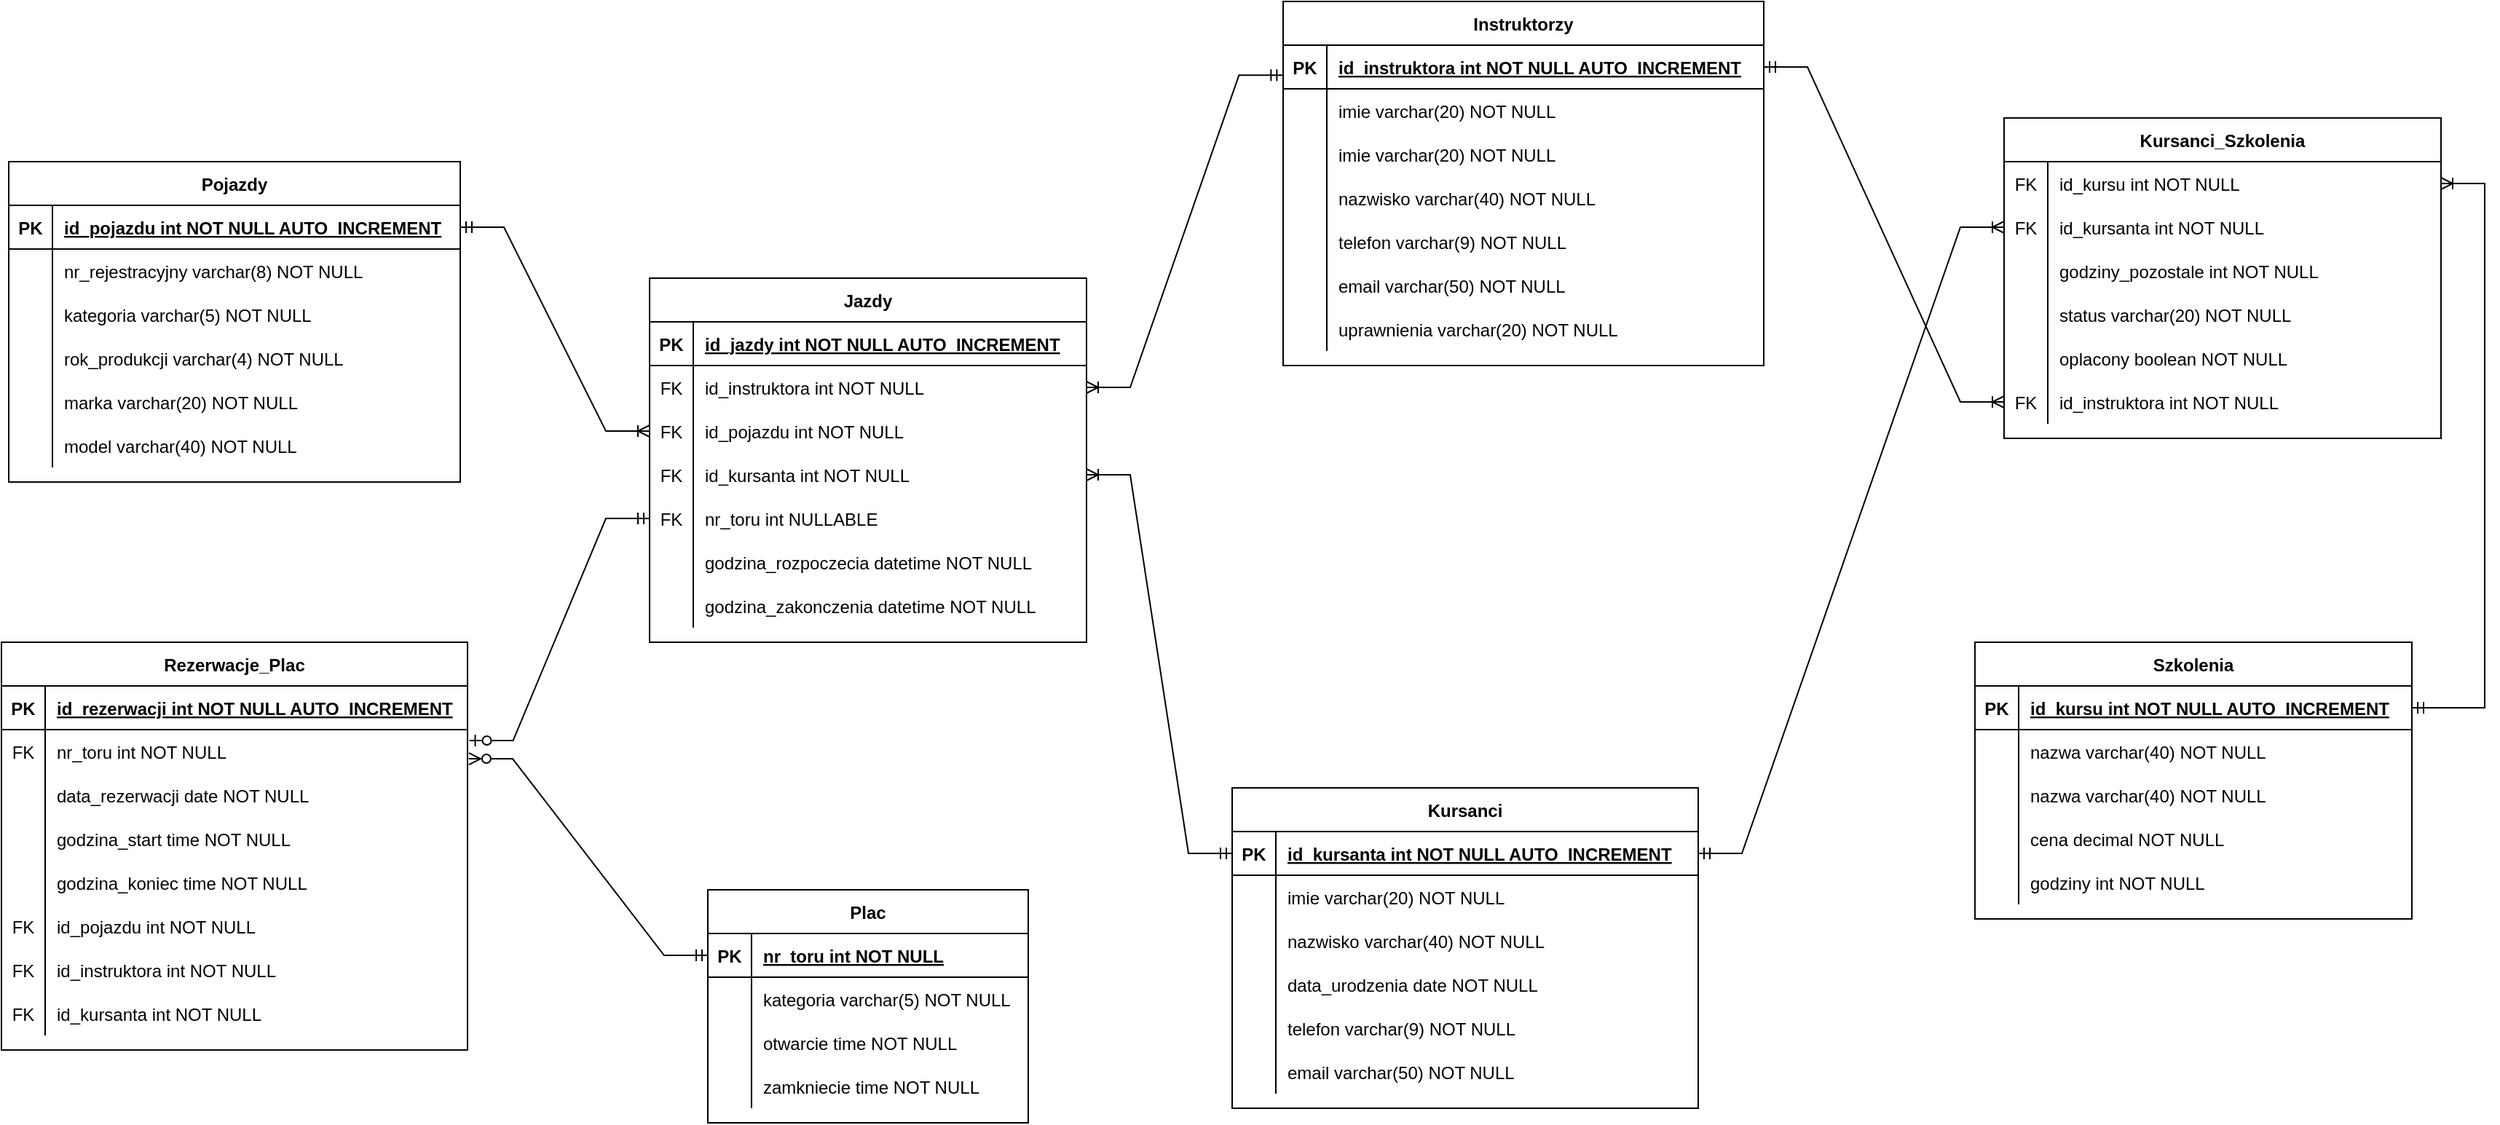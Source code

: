 <mxfile version="24.8.3">
  <diagram id="R2lEEEUBdFMjLlhIrx00" name="Page-1">
    <mxGraphModel dx="2600" dy="930" grid="1" gridSize="10" guides="1" tooltips="1" connect="1" arrows="1" fold="1" page="1" pageScale="1" pageWidth="850" pageHeight="1100" math="0" shadow="0" extFonts="Permanent Marker^https://fonts.googleapis.com/css?family=Permanent+Marker">
      <root>
        <mxCell id="0" />
        <mxCell id="1" parent="0" />
        <mxCell id="C-vyLk0tnHw3VtMMgP7b-23" value="Instruktorzy" style="shape=table;startSize=30;container=1;collapsible=1;childLayout=tableLayout;fixedRows=1;rowLines=0;fontStyle=1;align=center;resizeLast=1;" parent="1" vertex="1">
          <mxGeometry x="235" y="60" width="330" height="250" as="geometry" />
        </mxCell>
        <mxCell id="C-vyLk0tnHw3VtMMgP7b-24" value="" style="shape=partialRectangle;collapsible=0;dropTarget=0;pointerEvents=0;fillColor=none;points=[[0,0.5],[1,0.5]];portConstraint=eastwest;top=0;left=0;right=0;bottom=1;" parent="C-vyLk0tnHw3VtMMgP7b-23" vertex="1">
          <mxGeometry y="30" width="330" height="30" as="geometry" />
        </mxCell>
        <mxCell id="C-vyLk0tnHw3VtMMgP7b-25" value="PK" style="shape=partialRectangle;overflow=hidden;connectable=0;fillColor=none;top=0;left=0;bottom=0;right=0;fontStyle=1;" parent="C-vyLk0tnHw3VtMMgP7b-24" vertex="1">
          <mxGeometry width="30" height="30" as="geometry">
            <mxRectangle width="30" height="30" as="alternateBounds" />
          </mxGeometry>
        </mxCell>
        <mxCell id="C-vyLk0tnHw3VtMMgP7b-26" value="id_instruktora int NOT NULL AUTO_INCREMENT " style="shape=partialRectangle;overflow=hidden;connectable=0;fillColor=none;top=0;left=0;bottom=0;right=0;align=left;spacingLeft=6;fontStyle=5;" parent="C-vyLk0tnHw3VtMMgP7b-24" vertex="1">
          <mxGeometry x="30" width="300" height="30" as="geometry">
            <mxRectangle width="300" height="30" as="alternateBounds" />
          </mxGeometry>
        </mxCell>
        <mxCell id="VXs7Pk9CxohiowLtI-xH-238" value="" style="shape=partialRectangle;collapsible=0;dropTarget=0;pointerEvents=0;fillColor=none;points=[[0,0.5],[1,0.5]];portConstraint=eastwest;top=0;left=0;right=0;bottom=0;" parent="C-vyLk0tnHw3VtMMgP7b-23" vertex="1">
          <mxGeometry y="60" width="330" height="30" as="geometry" />
        </mxCell>
        <mxCell id="VXs7Pk9CxohiowLtI-xH-239" value="" style="shape=partialRectangle;overflow=hidden;connectable=0;fillColor=none;top=0;left=0;bottom=0;right=0;" parent="VXs7Pk9CxohiowLtI-xH-238" vertex="1">
          <mxGeometry width="30" height="30" as="geometry">
            <mxRectangle width="30" height="30" as="alternateBounds" />
          </mxGeometry>
        </mxCell>
        <mxCell id="VXs7Pk9CxohiowLtI-xH-240" value="imie varchar(20) NOT NULL" style="shape=partialRectangle;overflow=hidden;connectable=0;fillColor=none;top=0;left=0;bottom=0;right=0;align=left;spacingLeft=6;" parent="VXs7Pk9CxohiowLtI-xH-238" vertex="1">
          <mxGeometry x="30" width="300" height="30" as="geometry">
            <mxRectangle width="300" height="30" as="alternateBounds" />
          </mxGeometry>
        </mxCell>
        <mxCell id="C-vyLk0tnHw3VtMMgP7b-27" value="" style="shape=partialRectangle;collapsible=0;dropTarget=0;pointerEvents=0;fillColor=none;points=[[0,0.5],[1,0.5]];portConstraint=eastwest;top=0;left=0;right=0;bottom=0;" parent="C-vyLk0tnHw3VtMMgP7b-23" vertex="1">
          <mxGeometry y="90" width="330" height="30" as="geometry" />
        </mxCell>
        <mxCell id="C-vyLk0tnHw3VtMMgP7b-28" value="" style="shape=partialRectangle;overflow=hidden;connectable=0;fillColor=none;top=0;left=0;bottom=0;right=0;" parent="C-vyLk0tnHw3VtMMgP7b-27" vertex="1">
          <mxGeometry width="30" height="30" as="geometry">
            <mxRectangle width="30" height="30" as="alternateBounds" />
          </mxGeometry>
        </mxCell>
        <mxCell id="C-vyLk0tnHw3VtMMgP7b-29" value="imie varchar(20) NOT NULL" style="shape=partialRectangle;overflow=hidden;connectable=0;fillColor=none;top=0;left=0;bottom=0;right=0;align=left;spacingLeft=6;" parent="C-vyLk0tnHw3VtMMgP7b-27" vertex="1">
          <mxGeometry x="30" width="300" height="30" as="geometry">
            <mxRectangle width="300" height="30" as="alternateBounds" />
          </mxGeometry>
        </mxCell>
        <mxCell id="VXs7Pk9CxohiowLtI-xH-1" style="shape=partialRectangle;collapsible=0;dropTarget=0;pointerEvents=0;fillColor=none;points=[[0,0.5],[1,0.5]];portConstraint=eastwest;top=0;left=0;right=0;bottom=0;" parent="C-vyLk0tnHw3VtMMgP7b-23" vertex="1">
          <mxGeometry y="120" width="330" height="30" as="geometry" />
        </mxCell>
        <mxCell id="VXs7Pk9CxohiowLtI-xH-2" style="shape=partialRectangle;overflow=hidden;connectable=0;fillColor=none;top=0;left=0;bottom=0;right=0;" parent="VXs7Pk9CxohiowLtI-xH-1" vertex="1">
          <mxGeometry width="30" height="30" as="geometry">
            <mxRectangle width="30" height="30" as="alternateBounds" />
          </mxGeometry>
        </mxCell>
        <mxCell id="VXs7Pk9CxohiowLtI-xH-3" value="nazwisko varchar(40) NOT NULL" style="shape=partialRectangle;overflow=hidden;connectable=0;fillColor=none;top=0;left=0;bottom=0;right=0;align=left;spacingLeft=6;" parent="VXs7Pk9CxohiowLtI-xH-1" vertex="1">
          <mxGeometry x="30" width="300" height="30" as="geometry">
            <mxRectangle width="300" height="30" as="alternateBounds" />
          </mxGeometry>
        </mxCell>
        <mxCell id="VXs7Pk9CxohiowLtI-xH-4" style="shape=partialRectangle;collapsible=0;dropTarget=0;pointerEvents=0;fillColor=none;points=[[0,0.5],[1,0.5]];portConstraint=eastwest;top=0;left=0;right=0;bottom=0;" parent="C-vyLk0tnHw3VtMMgP7b-23" vertex="1">
          <mxGeometry y="150" width="330" height="30" as="geometry" />
        </mxCell>
        <mxCell id="VXs7Pk9CxohiowLtI-xH-5" style="shape=partialRectangle;overflow=hidden;connectable=0;fillColor=none;top=0;left=0;bottom=0;right=0;" parent="VXs7Pk9CxohiowLtI-xH-4" vertex="1">
          <mxGeometry width="30" height="30" as="geometry">
            <mxRectangle width="30" height="30" as="alternateBounds" />
          </mxGeometry>
        </mxCell>
        <mxCell id="VXs7Pk9CxohiowLtI-xH-6" value="telefon varchar(9) NOT NULL" style="shape=partialRectangle;overflow=hidden;connectable=0;fillColor=none;top=0;left=0;bottom=0;right=0;align=left;spacingLeft=6;" parent="VXs7Pk9CxohiowLtI-xH-4" vertex="1">
          <mxGeometry x="30" width="300" height="30" as="geometry">
            <mxRectangle width="300" height="30" as="alternateBounds" />
          </mxGeometry>
        </mxCell>
        <mxCell id="VXs7Pk9CxohiowLtI-xH-7" style="shape=partialRectangle;collapsible=0;dropTarget=0;pointerEvents=0;fillColor=none;points=[[0,0.5],[1,0.5]];portConstraint=eastwest;top=0;left=0;right=0;bottom=0;" parent="C-vyLk0tnHw3VtMMgP7b-23" vertex="1">
          <mxGeometry y="180" width="330" height="30" as="geometry" />
        </mxCell>
        <mxCell id="VXs7Pk9CxohiowLtI-xH-8" style="shape=partialRectangle;overflow=hidden;connectable=0;fillColor=none;top=0;left=0;bottom=0;right=0;" parent="VXs7Pk9CxohiowLtI-xH-7" vertex="1">
          <mxGeometry width="30" height="30" as="geometry">
            <mxRectangle width="30" height="30" as="alternateBounds" />
          </mxGeometry>
        </mxCell>
        <mxCell id="VXs7Pk9CxohiowLtI-xH-9" value="email varchar(50) NOT NULL" style="shape=partialRectangle;overflow=hidden;connectable=0;fillColor=none;top=0;left=0;bottom=0;right=0;align=left;spacingLeft=6;" parent="VXs7Pk9CxohiowLtI-xH-7" vertex="1">
          <mxGeometry x="30" width="300" height="30" as="geometry">
            <mxRectangle width="300" height="30" as="alternateBounds" />
          </mxGeometry>
        </mxCell>
        <mxCell id="VXs7Pk9CxohiowLtI-xH-10" style="shape=partialRectangle;collapsible=0;dropTarget=0;pointerEvents=0;fillColor=none;points=[[0,0.5],[1,0.5]];portConstraint=eastwest;top=0;left=0;right=0;bottom=0;" parent="C-vyLk0tnHw3VtMMgP7b-23" vertex="1">
          <mxGeometry y="210" width="330" height="30" as="geometry" />
        </mxCell>
        <mxCell id="VXs7Pk9CxohiowLtI-xH-11" style="shape=partialRectangle;overflow=hidden;connectable=0;fillColor=none;top=0;left=0;bottom=0;right=0;" parent="VXs7Pk9CxohiowLtI-xH-10" vertex="1">
          <mxGeometry width="30" height="30" as="geometry">
            <mxRectangle width="30" height="30" as="alternateBounds" />
          </mxGeometry>
        </mxCell>
        <mxCell id="VXs7Pk9CxohiowLtI-xH-12" value="uprawnienia varchar(20) NOT NULL" style="shape=partialRectangle;overflow=hidden;connectable=0;fillColor=none;top=0;left=0;bottom=0;right=0;align=left;spacingLeft=6;" parent="VXs7Pk9CxohiowLtI-xH-10" vertex="1">
          <mxGeometry x="30" width="300" height="30" as="geometry">
            <mxRectangle width="300" height="30" as="alternateBounds" />
          </mxGeometry>
        </mxCell>
        <mxCell id="VXs7Pk9CxohiowLtI-xH-16" value="Kursanci" style="shape=table;startSize=30;container=1;collapsible=1;childLayout=tableLayout;fixedRows=1;rowLines=0;fontStyle=1;align=center;resizeLast=1;" parent="1" vertex="1">
          <mxGeometry x="200" y="600" width="320" height="220" as="geometry" />
        </mxCell>
        <mxCell id="VXs7Pk9CxohiowLtI-xH-17" value="" style="shape=partialRectangle;collapsible=0;dropTarget=0;pointerEvents=0;fillColor=none;points=[[0,0.5],[1,0.5]];portConstraint=eastwest;top=0;left=0;right=0;bottom=1;" parent="VXs7Pk9CxohiowLtI-xH-16" vertex="1">
          <mxGeometry y="30" width="320" height="30" as="geometry" />
        </mxCell>
        <mxCell id="VXs7Pk9CxohiowLtI-xH-18" value="PK" style="shape=partialRectangle;overflow=hidden;connectable=0;fillColor=none;top=0;left=0;bottom=0;right=0;fontStyle=1;" parent="VXs7Pk9CxohiowLtI-xH-17" vertex="1">
          <mxGeometry width="30" height="30" as="geometry">
            <mxRectangle width="30" height="30" as="alternateBounds" />
          </mxGeometry>
        </mxCell>
        <mxCell id="VXs7Pk9CxohiowLtI-xH-19" value="id_kursanta int NOT NULL AUTO_INCREMENT " style="shape=partialRectangle;overflow=hidden;connectable=0;fillColor=none;top=0;left=0;bottom=0;right=0;align=left;spacingLeft=6;fontStyle=5;" parent="VXs7Pk9CxohiowLtI-xH-17" vertex="1">
          <mxGeometry x="30" width="290" height="30" as="geometry">
            <mxRectangle width="290" height="30" as="alternateBounds" />
          </mxGeometry>
        </mxCell>
        <mxCell id="VXs7Pk9CxohiowLtI-xH-20" value="" style="shape=partialRectangle;collapsible=0;dropTarget=0;pointerEvents=0;fillColor=none;points=[[0,0.5],[1,0.5]];portConstraint=eastwest;top=0;left=0;right=0;bottom=0;" parent="VXs7Pk9CxohiowLtI-xH-16" vertex="1">
          <mxGeometry y="60" width="320" height="30" as="geometry" />
        </mxCell>
        <mxCell id="VXs7Pk9CxohiowLtI-xH-21" value="" style="shape=partialRectangle;overflow=hidden;connectable=0;fillColor=none;top=0;left=0;bottom=0;right=0;" parent="VXs7Pk9CxohiowLtI-xH-20" vertex="1">
          <mxGeometry width="30" height="30" as="geometry">
            <mxRectangle width="30" height="30" as="alternateBounds" />
          </mxGeometry>
        </mxCell>
        <mxCell id="VXs7Pk9CxohiowLtI-xH-22" value="imie varchar(20) NOT NULL" style="shape=partialRectangle;overflow=hidden;connectable=0;fillColor=none;top=0;left=0;bottom=0;right=0;align=left;spacingLeft=6;" parent="VXs7Pk9CxohiowLtI-xH-20" vertex="1">
          <mxGeometry x="30" width="290" height="30" as="geometry">
            <mxRectangle width="290" height="30" as="alternateBounds" />
          </mxGeometry>
        </mxCell>
        <mxCell id="VXs7Pk9CxohiowLtI-xH-23" style="shape=partialRectangle;collapsible=0;dropTarget=0;pointerEvents=0;fillColor=none;points=[[0,0.5],[1,0.5]];portConstraint=eastwest;top=0;left=0;right=0;bottom=0;" parent="VXs7Pk9CxohiowLtI-xH-16" vertex="1">
          <mxGeometry y="90" width="320" height="30" as="geometry" />
        </mxCell>
        <mxCell id="VXs7Pk9CxohiowLtI-xH-24" style="shape=partialRectangle;overflow=hidden;connectable=0;fillColor=none;top=0;left=0;bottom=0;right=0;" parent="VXs7Pk9CxohiowLtI-xH-23" vertex="1">
          <mxGeometry width="30" height="30" as="geometry">
            <mxRectangle width="30" height="30" as="alternateBounds" />
          </mxGeometry>
        </mxCell>
        <mxCell id="VXs7Pk9CxohiowLtI-xH-25" value="nazwisko varchar(40) NOT NULL" style="shape=partialRectangle;overflow=hidden;connectable=0;fillColor=none;top=0;left=0;bottom=0;right=0;align=left;spacingLeft=6;" parent="VXs7Pk9CxohiowLtI-xH-23" vertex="1">
          <mxGeometry x="30" width="290" height="30" as="geometry">
            <mxRectangle width="290" height="30" as="alternateBounds" />
          </mxGeometry>
        </mxCell>
        <mxCell id="VXs7Pk9CxohiowLtI-xH-26" style="shape=partialRectangle;collapsible=0;dropTarget=0;pointerEvents=0;fillColor=none;points=[[0,0.5],[1,0.5]];portConstraint=eastwest;top=0;left=0;right=0;bottom=0;" parent="VXs7Pk9CxohiowLtI-xH-16" vertex="1">
          <mxGeometry y="120" width="320" height="30" as="geometry" />
        </mxCell>
        <mxCell id="VXs7Pk9CxohiowLtI-xH-27" style="shape=partialRectangle;overflow=hidden;connectable=0;fillColor=none;top=0;left=0;bottom=0;right=0;" parent="VXs7Pk9CxohiowLtI-xH-26" vertex="1">
          <mxGeometry width="30" height="30" as="geometry">
            <mxRectangle width="30" height="30" as="alternateBounds" />
          </mxGeometry>
        </mxCell>
        <mxCell id="VXs7Pk9CxohiowLtI-xH-28" value="data_urodzenia date NOT NULL" style="shape=partialRectangle;overflow=hidden;connectable=0;fillColor=none;top=0;left=0;bottom=0;right=0;align=left;spacingLeft=6;" parent="VXs7Pk9CxohiowLtI-xH-26" vertex="1">
          <mxGeometry x="30" width="290" height="30" as="geometry">
            <mxRectangle width="290" height="30" as="alternateBounds" />
          </mxGeometry>
        </mxCell>
        <mxCell id="VXs7Pk9CxohiowLtI-xH-29" style="shape=partialRectangle;collapsible=0;dropTarget=0;pointerEvents=0;fillColor=none;points=[[0,0.5],[1,0.5]];portConstraint=eastwest;top=0;left=0;right=0;bottom=0;" parent="VXs7Pk9CxohiowLtI-xH-16" vertex="1">
          <mxGeometry y="150" width="320" height="30" as="geometry" />
        </mxCell>
        <mxCell id="VXs7Pk9CxohiowLtI-xH-30" style="shape=partialRectangle;overflow=hidden;connectable=0;fillColor=none;top=0;left=0;bottom=0;right=0;" parent="VXs7Pk9CxohiowLtI-xH-29" vertex="1">
          <mxGeometry width="30" height="30" as="geometry">
            <mxRectangle width="30" height="30" as="alternateBounds" />
          </mxGeometry>
        </mxCell>
        <mxCell id="VXs7Pk9CxohiowLtI-xH-31" value="telefon varchar(9) NOT NULL" style="shape=partialRectangle;overflow=hidden;connectable=0;fillColor=none;top=0;left=0;bottom=0;right=0;align=left;spacingLeft=6;" parent="VXs7Pk9CxohiowLtI-xH-29" vertex="1">
          <mxGeometry x="30" width="290" height="30" as="geometry">
            <mxRectangle width="290" height="30" as="alternateBounds" />
          </mxGeometry>
        </mxCell>
        <mxCell id="VXs7Pk9CxohiowLtI-xH-32" style="shape=partialRectangle;collapsible=0;dropTarget=0;pointerEvents=0;fillColor=none;points=[[0,0.5],[1,0.5]];portConstraint=eastwest;top=0;left=0;right=0;bottom=0;" parent="VXs7Pk9CxohiowLtI-xH-16" vertex="1">
          <mxGeometry y="180" width="320" height="30" as="geometry" />
        </mxCell>
        <mxCell id="VXs7Pk9CxohiowLtI-xH-33" style="shape=partialRectangle;overflow=hidden;connectable=0;fillColor=none;top=0;left=0;bottom=0;right=0;" parent="VXs7Pk9CxohiowLtI-xH-32" vertex="1">
          <mxGeometry width="30" height="30" as="geometry">
            <mxRectangle width="30" height="30" as="alternateBounds" />
          </mxGeometry>
        </mxCell>
        <mxCell id="VXs7Pk9CxohiowLtI-xH-34" value="email varchar(50) NOT NULL" style="shape=partialRectangle;overflow=hidden;connectable=0;fillColor=none;top=0;left=0;bottom=0;right=0;align=left;spacingLeft=6;" parent="VXs7Pk9CxohiowLtI-xH-32" vertex="1">
          <mxGeometry x="30" width="290" height="30" as="geometry">
            <mxRectangle width="290" height="30" as="alternateBounds" />
          </mxGeometry>
        </mxCell>
        <mxCell id="VXs7Pk9CxohiowLtI-xH-35" value="Pojazdy" style="shape=table;startSize=30;container=1;collapsible=1;childLayout=tableLayout;fixedRows=1;rowLines=0;fontStyle=1;align=center;resizeLast=1;" parent="1" vertex="1">
          <mxGeometry x="-640" y="170" width="310" height="220" as="geometry" />
        </mxCell>
        <mxCell id="VXs7Pk9CxohiowLtI-xH-36" value="" style="shape=partialRectangle;collapsible=0;dropTarget=0;pointerEvents=0;fillColor=none;points=[[0,0.5],[1,0.5]];portConstraint=eastwest;top=0;left=0;right=0;bottom=1;" parent="VXs7Pk9CxohiowLtI-xH-35" vertex="1">
          <mxGeometry y="30" width="310" height="30" as="geometry" />
        </mxCell>
        <mxCell id="VXs7Pk9CxohiowLtI-xH-37" value="PK" style="shape=partialRectangle;overflow=hidden;connectable=0;fillColor=none;top=0;left=0;bottom=0;right=0;fontStyle=1;" parent="VXs7Pk9CxohiowLtI-xH-36" vertex="1">
          <mxGeometry width="30" height="30" as="geometry">
            <mxRectangle width="30" height="30" as="alternateBounds" />
          </mxGeometry>
        </mxCell>
        <mxCell id="VXs7Pk9CxohiowLtI-xH-38" value="id_pojazdu int NOT NULL AUTO_INCREMENT " style="shape=partialRectangle;overflow=hidden;connectable=0;fillColor=none;top=0;left=0;bottom=0;right=0;align=left;spacingLeft=6;fontStyle=5;" parent="VXs7Pk9CxohiowLtI-xH-36" vertex="1">
          <mxGeometry x="30" width="280" height="30" as="geometry">
            <mxRectangle width="280" height="30" as="alternateBounds" />
          </mxGeometry>
        </mxCell>
        <mxCell id="VXs7Pk9CxohiowLtI-xH-39" value="" style="shape=partialRectangle;collapsible=0;dropTarget=0;pointerEvents=0;fillColor=none;points=[[0,0.5],[1,0.5]];portConstraint=eastwest;top=0;left=0;right=0;bottom=0;" parent="VXs7Pk9CxohiowLtI-xH-35" vertex="1">
          <mxGeometry y="60" width="310" height="30" as="geometry" />
        </mxCell>
        <mxCell id="VXs7Pk9CxohiowLtI-xH-40" value="" style="shape=partialRectangle;overflow=hidden;connectable=0;fillColor=none;top=0;left=0;bottom=0;right=0;" parent="VXs7Pk9CxohiowLtI-xH-39" vertex="1">
          <mxGeometry width="30" height="30" as="geometry">
            <mxRectangle width="30" height="30" as="alternateBounds" />
          </mxGeometry>
        </mxCell>
        <mxCell id="VXs7Pk9CxohiowLtI-xH-41" value="nr_rejestracyjny varchar(8) NOT NULL" style="shape=partialRectangle;overflow=hidden;connectable=0;fillColor=none;top=0;left=0;bottom=0;right=0;align=left;spacingLeft=6;" parent="VXs7Pk9CxohiowLtI-xH-39" vertex="1">
          <mxGeometry x="30" width="280" height="30" as="geometry">
            <mxRectangle width="280" height="30" as="alternateBounds" />
          </mxGeometry>
        </mxCell>
        <mxCell id="VXs7Pk9CxohiowLtI-xH-42" style="shape=partialRectangle;collapsible=0;dropTarget=0;pointerEvents=0;fillColor=none;points=[[0,0.5],[1,0.5]];portConstraint=eastwest;top=0;left=0;right=0;bottom=0;" parent="VXs7Pk9CxohiowLtI-xH-35" vertex="1">
          <mxGeometry y="90" width="310" height="30" as="geometry" />
        </mxCell>
        <mxCell id="VXs7Pk9CxohiowLtI-xH-43" style="shape=partialRectangle;overflow=hidden;connectable=0;fillColor=none;top=0;left=0;bottom=0;right=0;" parent="VXs7Pk9CxohiowLtI-xH-42" vertex="1">
          <mxGeometry width="30" height="30" as="geometry">
            <mxRectangle width="30" height="30" as="alternateBounds" />
          </mxGeometry>
        </mxCell>
        <mxCell id="VXs7Pk9CxohiowLtI-xH-44" value="kategoria varchar(5) NOT NULL" style="shape=partialRectangle;overflow=hidden;connectable=0;fillColor=none;top=0;left=0;bottom=0;right=0;align=left;spacingLeft=6;" parent="VXs7Pk9CxohiowLtI-xH-42" vertex="1">
          <mxGeometry x="30" width="280" height="30" as="geometry">
            <mxRectangle width="280" height="30" as="alternateBounds" />
          </mxGeometry>
        </mxCell>
        <mxCell id="VXs7Pk9CxohiowLtI-xH-45" style="shape=partialRectangle;collapsible=0;dropTarget=0;pointerEvents=0;fillColor=none;points=[[0,0.5],[1,0.5]];portConstraint=eastwest;top=0;left=0;right=0;bottom=0;" parent="VXs7Pk9CxohiowLtI-xH-35" vertex="1">
          <mxGeometry y="120" width="310" height="30" as="geometry" />
        </mxCell>
        <mxCell id="VXs7Pk9CxohiowLtI-xH-46" style="shape=partialRectangle;overflow=hidden;connectable=0;fillColor=none;top=0;left=0;bottom=0;right=0;" parent="VXs7Pk9CxohiowLtI-xH-45" vertex="1">
          <mxGeometry width="30" height="30" as="geometry">
            <mxRectangle width="30" height="30" as="alternateBounds" />
          </mxGeometry>
        </mxCell>
        <mxCell id="VXs7Pk9CxohiowLtI-xH-47" value="rok_produkcji varchar(4) NOT NULL" style="shape=partialRectangle;overflow=hidden;connectable=0;fillColor=none;top=0;left=0;bottom=0;right=0;align=left;spacingLeft=6;" parent="VXs7Pk9CxohiowLtI-xH-45" vertex="1">
          <mxGeometry x="30" width="280" height="30" as="geometry">
            <mxRectangle width="280" height="30" as="alternateBounds" />
          </mxGeometry>
        </mxCell>
        <mxCell id="VXs7Pk9CxohiowLtI-xH-48" style="shape=partialRectangle;collapsible=0;dropTarget=0;pointerEvents=0;fillColor=none;points=[[0,0.5],[1,0.5]];portConstraint=eastwest;top=0;left=0;right=0;bottom=0;" parent="VXs7Pk9CxohiowLtI-xH-35" vertex="1">
          <mxGeometry y="150" width="310" height="30" as="geometry" />
        </mxCell>
        <mxCell id="VXs7Pk9CxohiowLtI-xH-49" style="shape=partialRectangle;overflow=hidden;connectable=0;fillColor=none;top=0;left=0;bottom=0;right=0;" parent="VXs7Pk9CxohiowLtI-xH-48" vertex="1">
          <mxGeometry width="30" height="30" as="geometry">
            <mxRectangle width="30" height="30" as="alternateBounds" />
          </mxGeometry>
        </mxCell>
        <mxCell id="VXs7Pk9CxohiowLtI-xH-50" value="marka varchar(20) NOT NULL" style="shape=partialRectangle;overflow=hidden;connectable=0;fillColor=none;top=0;left=0;bottom=0;right=0;align=left;spacingLeft=6;" parent="VXs7Pk9CxohiowLtI-xH-48" vertex="1">
          <mxGeometry x="30" width="280" height="30" as="geometry">
            <mxRectangle width="280" height="30" as="alternateBounds" />
          </mxGeometry>
        </mxCell>
        <mxCell id="VXs7Pk9CxohiowLtI-xH-51" style="shape=partialRectangle;collapsible=0;dropTarget=0;pointerEvents=0;fillColor=none;points=[[0,0.5],[1,0.5]];portConstraint=eastwest;top=0;left=0;right=0;bottom=0;" parent="VXs7Pk9CxohiowLtI-xH-35" vertex="1">
          <mxGeometry y="180" width="310" height="30" as="geometry" />
        </mxCell>
        <mxCell id="VXs7Pk9CxohiowLtI-xH-52" style="shape=partialRectangle;overflow=hidden;connectable=0;fillColor=none;top=0;left=0;bottom=0;right=0;" parent="VXs7Pk9CxohiowLtI-xH-51" vertex="1">
          <mxGeometry width="30" height="30" as="geometry">
            <mxRectangle width="30" height="30" as="alternateBounds" />
          </mxGeometry>
        </mxCell>
        <mxCell id="VXs7Pk9CxohiowLtI-xH-53" value="model varchar(40) NOT NULL" style="shape=partialRectangle;overflow=hidden;connectable=0;fillColor=none;top=0;left=0;bottom=0;right=0;align=left;spacingLeft=6;" parent="VXs7Pk9CxohiowLtI-xH-51" vertex="1">
          <mxGeometry x="30" width="280" height="30" as="geometry">
            <mxRectangle width="280" height="30" as="alternateBounds" />
          </mxGeometry>
        </mxCell>
        <mxCell id="VXs7Pk9CxohiowLtI-xH-54" value="Plac" style="shape=table;startSize=30;container=1;collapsible=1;childLayout=tableLayout;fixedRows=1;rowLines=0;fontStyle=1;align=center;resizeLast=1;" parent="1" vertex="1">
          <mxGeometry x="-160" y="670" width="220" height="160" as="geometry" />
        </mxCell>
        <mxCell id="VXs7Pk9CxohiowLtI-xH-55" value="" style="shape=partialRectangle;collapsible=0;dropTarget=0;pointerEvents=0;fillColor=none;points=[[0,0.5],[1,0.5]];portConstraint=eastwest;top=0;left=0;right=0;bottom=1;" parent="VXs7Pk9CxohiowLtI-xH-54" vertex="1">
          <mxGeometry y="30" width="220" height="30" as="geometry" />
        </mxCell>
        <mxCell id="VXs7Pk9CxohiowLtI-xH-56" value="PK" style="shape=partialRectangle;overflow=hidden;connectable=0;fillColor=none;top=0;left=0;bottom=0;right=0;fontStyle=1;" parent="VXs7Pk9CxohiowLtI-xH-55" vertex="1">
          <mxGeometry width="30" height="30" as="geometry">
            <mxRectangle width="30" height="30" as="alternateBounds" />
          </mxGeometry>
        </mxCell>
        <mxCell id="VXs7Pk9CxohiowLtI-xH-57" value="nr_toru int NOT NULL" style="shape=partialRectangle;overflow=hidden;connectable=0;fillColor=none;top=0;left=0;bottom=0;right=0;align=left;spacingLeft=6;fontStyle=5;" parent="VXs7Pk9CxohiowLtI-xH-55" vertex="1">
          <mxGeometry x="30" width="190" height="30" as="geometry">
            <mxRectangle width="190" height="30" as="alternateBounds" />
          </mxGeometry>
        </mxCell>
        <mxCell id="VXs7Pk9CxohiowLtI-xH-58" value="" style="shape=partialRectangle;collapsible=0;dropTarget=0;pointerEvents=0;fillColor=none;points=[[0,0.5],[1,0.5]];portConstraint=eastwest;top=0;left=0;right=0;bottom=0;" parent="VXs7Pk9CxohiowLtI-xH-54" vertex="1">
          <mxGeometry y="60" width="220" height="30" as="geometry" />
        </mxCell>
        <mxCell id="VXs7Pk9CxohiowLtI-xH-59" value="" style="shape=partialRectangle;overflow=hidden;connectable=0;fillColor=none;top=0;left=0;bottom=0;right=0;" parent="VXs7Pk9CxohiowLtI-xH-58" vertex="1">
          <mxGeometry width="30" height="30" as="geometry">
            <mxRectangle width="30" height="30" as="alternateBounds" />
          </mxGeometry>
        </mxCell>
        <mxCell id="VXs7Pk9CxohiowLtI-xH-60" value="kategoria varchar(5) NOT NULL" style="shape=partialRectangle;overflow=hidden;connectable=0;fillColor=none;top=0;left=0;bottom=0;right=0;align=left;spacingLeft=6;" parent="VXs7Pk9CxohiowLtI-xH-58" vertex="1">
          <mxGeometry x="30" width="190" height="30" as="geometry">
            <mxRectangle width="190" height="30" as="alternateBounds" />
          </mxGeometry>
        </mxCell>
        <mxCell id="VXs7Pk9CxohiowLtI-xH-61" style="shape=partialRectangle;collapsible=0;dropTarget=0;pointerEvents=0;fillColor=none;points=[[0,0.5],[1,0.5]];portConstraint=eastwest;top=0;left=0;right=0;bottom=0;" parent="VXs7Pk9CxohiowLtI-xH-54" vertex="1">
          <mxGeometry y="90" width="220" height="30" as="geometry" />
        </mxCell>
        <mxCell id="VXs7Pk9CxohiowLtI-xH-62" style="shape=partialRectangle;overflow=hidden;connectable=0;fillColor=none;top=0;left=0;bottom=0;right=0;" parent="VXs7Pk9CxohiowLtI-xH-61" vertex="1">
          <mxGeometry width="30" height="30" as="geometry">
            <mxRectangle width="30" height="30" as="alternateBounds" />
          </mxGeometry>
        </mxCell>
        <mxCell id="VXs7Pk9CxohiowLtI-xH-63" value="otwarcie time NOT NULL" style="shape=partialRectangle;overflow=hidden;connectable=0;fillColor=none;top=0;left=0;bottom=0;right=0;align=left;spacingLeft=6;" parent="VXs7Pk9CxohiowLtI-xH-61" vertex="1">
          <mxGeometry x="30" width="190" height="30" as="geometry">
            <mxRectangle width="190" height="30" as="alternateBounds" />
          </mxGeometry>
        </mxCell>
        <mxCell id="VXs7Pk9CxohiowLtI-xH-64" style="shape=partialRectangle;collapsible=0;dropTarget=0;pointerEvents=0;fillColor=none;points=[[0,0.5],[1,0.5]];portConstraint=eastwest;top=0;left=0;right=0;bottom=0;" parent="VXs7Pk9CxohiowLtI-xH-54" vertex="1">
          <mxGeometry y="120" width="220" height="30" as="geometry" />
        </mxCell>
        <mxCell id="VXs7Pk9CxohiowLtI-xH-65" style="shape=partialRectangle;overflow=hidden;connectable=0;fillColor=none;top=0;left=0;bottom=0;right=0;" parent="VXs7Pk9CxohiowLtI-xH-64" vertex="1">
          <mxGeometry width="30" height="30" as="geometry">
            <mxRectangle width="30" height="30" as="alternateBounds" />
          </mxGeometry>
        </mxCell>
        <mxCell id="VXs7Pk9CxohiowLtI-xH-66" value="zamkniecie time NOT NULL" style="shape=partialRectangle;overflow=hidden;connectable=0;fillColor=none;top=0;left=0;bottom=0;right=0;align=left;spacingLeft=6;" parent="VXs7Pk9CxohiowLtI-xH-64" vertex="1">
          <mxGeometry x="30" width="190" height="30" as="geometry">
            <mxRectangle width="190" height="30" as="alternateBounds" />
          </mxGeometry>
        </mxCell>
        <mxCell id="VXs7Pk9CxohiowLtI-xH-73" value="Szkolenia" style="shape=table;startSize=30;container=1;collapsible=1;childLayout=tableLayout;fixedRows=1;rowLines=0;fontStyle=1;align=center;resizeLast=1;" parent="1" vertex="1">
          <mxGeometry x="710" y="500" width="300" height="190" as="geometry" />
        </mxCell>
        <mxCell id="VXs7Pk9CxohiowLtI-xH-74" value="" style="shape=partialRectangle;collapsible=0;dropTarget=0;pointerEvents=0;fillColor=none;points=[[0,0.5],[1,0.5]];portConstraint=eastwest;top=0;left=0;right=0;bottom=1;" parent="VXs7Pk9CxohiowLtI-xH-73" vertex="1">
          <mxGeometry y="30" width="300" height="30" as="geometry" />
        </mxCell>
        <mxCell id="VXs7Pk9CxohiowLtI-xH-75" value="PK" style="shape=partialRectangle;overflow=hidden;connectable=0;fillColor=none;top=0;left=0;bottom=0;right=0;fontStyle=1;" parent="VXs7Pk9CxohiowLtI-xH-74" vertex="1">
          <mxGeometry width="30" height="30" as="geometry">
            <mxRectangle width="30" height="30" as="alternateBounds" />
          </mxGeometry>
        </mxCell>
        <mxCell id="VXs7Pk9CxohiowLtI-xH-76" value="id_kursu int NOT NULL AUTO_INCREMENT" style="shape=partialRectangle;overflow=hidden;connectable=0;fillColor=none;top=0;left=0;bottom=0;right=0;align=left;spacingLeft=6;fontStyle=5;" parent="VXs7Pk9CxohiowLtI-xH-74" vertex="1">
          <mxGeometry x="30" width="270" height="30" as="geometry">
            <mxRectangle width="270" height="30" as="alternateBounds" />
          </mxGeometry>
        </mxCell>
        <mxCell id="VXs7Pk9CxohiowLtI-xH-77" value="" style="shape=partialRectangle;collapsible=0;dropTarget=0;pointerEvents=0;fillColor=none;points=[[0,0.5],[1,0.5]];portConstraint=eastwest;top=0;left=0;right=0;bottom=0;" parent="VXs7Pk9CxohiowLtI-xH-73" vertex="1">
          <mxGeometry y="60" width="300" height="30" as="geometry" />
        </mxCell>
        <mxCell id="VXs7Pk9CxohiowLtI-xH-78" value="" style="shape=partialRectangle;overflow=hidden;connectable=0;fillColor=none;top=0;left=0;bottom=0;right=0;" parent="VXs7Pk9CxohiowLtI-xH-77" vertex="1">
          <mxGeometry width="30" height="30" as="geometry">
            <mxRectangle width="30" height="30" as="alternateBounds" />
          </mxGeometry>
        </mxCell>
        <mxCell id="VXs7Pk9CxohiowLtI-xH-79" value="nazwa varchar(40) NOT NULL" style="shape=partialRectangle;overflow=hidden;connectable=0;fillColor=none;top=0;left=0;bottom=0;right=0;align=left;spacingLeft=6;" parent="VXs7Pk9CxohiowLtI-xH-77" vertex="1">
          <mxGeometry x="30" width="270" height="30" as="geometry">
            <mxRectangle width="270" height="30" as="alternateBounds" />
          </mxGeometry>
        </mxCell>
        <mxCell id="D4XUeP-7N9OhwexnbkrB-1" value="" style="shape=partialRectangle;collapsible=0;dropTarget=0;pointerEvents=0;fillColor=none;points=[[0,0.5],[1,0.5]];portConstraint=eastwest;top=0;left=0;right=0;bottom=0;" vertex="1" parent="VXs7Pk9CxohiowLtI-xH-73">
          <mxGeometry y="90" width="300" height="30" as="geometry" />
        </mxCell>
        <mxCell id="D4XUeP-7N9OhwexnbkrB-2" value="" style="shape=partialRectangle;overflow=hidden;connectable=0;fillColor=none;top=0;left=0;bottom=0;right=0;" vertex="1" parent="D4XUeP-7N9OhwexnbkrB-1">
          <mxGeometry width="30" height="30" as="geometry">
            <mxRectangle width="30" height="30" as="alternateBounds" />
          </mxGeometry>
        </mxCell>
        <mxCell id="D4XUeP-7N9OhwexnbkrB-3" value="nazwa varchar(40) NOT NULL" style="shape=partialRectangle;overflow=hidden;connectable=0;fillColor=none;top=0;left=0;bottom=0;right=0;align=left;spacingLeft=6;" vertex="1" parent="D4XUeP-7N9OhwexnbkrB-1">
          <mxGeometry x="30" width="270" height="30" as="geometry">
            <mxRectangle width="270" height="30" as="alternateBounds" />
          </mxGeometry>
        </mxCell>
        <mxCell id="VXs7Pk9CxohiowLtI-xH-80" style="shape=partialRectangle;collapsible=0;dropTarget=0;pointerEvents=0;fillColor=none;points=[[0,0.5],[1,0.5]];portConstraint=eastwest;top=0;left=0;right=0;bottom=0;" parent="VXs7Pk9CxohiowLtI-xH-73" vertex="1">
          <mxGeometry y="120" width="300" height="30" as="geometry" />
        </mxCell>
        <mxCell id="VXs7Pk9CxohiowLtI-xH-81" style="shape=partialRectangle;overflow=hidden;connectable=0;fillColor=none;top=0;left=0;bottom=0;right=0;" parent="VXs7Pk9CxohiowLtI-xH-80" vertex="1">
          <mxGeometry width="30" height="30" as="geometry">
            <mxRectangle width="30" height="30" as="alternateBounds" />
          </mxGeometry>
        </mxCell>
        <mxCell id="VXs7Pk9CxohiowLtI-xH-82" value="cena decimal NOT NULL" style="shape=partialRectangle;overflow=hidden;connectable=0;fillColor=none;top=0;left=0;bottom=0;right=0;align=left;spacingLeft=6;" parent="VXs7Pk9CxohiowLtI-xH-80" vertex="1">
          <mxGeometry x="30" width="270" height="30" as="geometry">
            <mxRectangle width="270" height="30" as="alternateBounds" />
          </mxGeometry>
        </mxCell>
        <mxCell id="VXs7Pk9CxohiowLtI-xH-83" style="shape=partialRectangle;collapsible=0;dropTarget=0;pointerEvents=0;fillColor=none;points=[[0,0.5],[1,0.5]];portConstraint=eastwest;top=0;left=0;right=0;bottom=0;" parent="VXs7Pk9CxohiowLtI-xH-73" vertex="1">
          <mxGeometry y="150" width="300" height="30" as="geometry" />
        </mxCell>
        <mxCell id="VXs7Pk9CxohiowLtI-xH-84" style="shape=partialRectangle;overflow=hidden;connectable=0;fillColor=none;top=0;left=0;bottom=0;right=0;" parent="VXs7Pk9CxohiowLtI-xH-83" vertex="1">
          <mxGeometry width="30" height="30" as="geometry">
            <mxRectangle width="30" height="30" as="alternateBounds" />
          </mxGeometry>
        </mxCell>
        <mxCell id="VXs7Pk9CxohiowLtI-xH-85" value="godziny int NOT NULL" style="shape=partialRectangle;overflow=hidden;connectable=0;fillColor=none;top=0;left=0;bottom=0;right=0;align=left;spacingLeft=6;" parent="VXs7Pk9CxohiowLtI-xH-83" vertex="1">
          <mxGeometry x="30" width="270" height="30" as="geometry">
            <mxRectangle width="270" height="30" as="alternateBounds" />
          </mxGeometry>
        </mxCell>
        <mxCell id="VXs7Pk9CxohiowLtI-xH-89" value="Kursanci_Szkolenia" style="shape=table;startSize=30;container=1;collapsible=1;childLayout=tableLayout;fixedRows=1;rowLines=0;fontStyle=1;align=center;resizeLast=1;" parent="1" vertex="1">
          <mxGeometry x="730" y="140" width="300" height="220" as="geometry" />
        </mxCell>
        <mxCell id="VXs7Pk9CxohiowLtI-xH-93" value="" style="shape=partialRectangle;collapsible=0;dropTarget=0;pointerEvents=0;fillColor=none;points=[[0,0.5],[1,0.5]];portConstraint=eastwest;top=0;left=0;right=0;bottom=0;" parent="VXs7Pk9CxohiowLtI-xH-89" vertex="1">
          <mxGeometry y="30" width="300" height="30" as="geometry" />
        </mxCell>
        <mxCell id="VXs7Pk9CxohiowLtI-xH-94" value="FK" style="shape=partialRectangle;overflow=hidden;connectable=0;fillColor=none;top=0;left=0;bottom=0;right=0;" parent="VXs7Pk9CxohiowLtI-xH-93" vertex="1">
          <mxGeometry width="30" height="30" as="geometry">
            <mxRectangle width="30" height="30" as="alternateBounds" />
          </mxGeometry>
        </mxCell>
        <mxCell id="VXs7Pk9CxohiowLtI-xH-95" value="id_kursu int NOT NULL" style="shape=partialRectangle;overflow=hidden;connectable=0;fillColor=none;top=0;left=0;bottom=0;right=0;align=left;spacingLeft=6;" parent="VXs7Pk9CxohiowLtI-xH-93" vertex="1">
          <mxGeometry x="30" width="270" height="30" as="geometry">
            <mxRectangle width="270" height="30" as="alternateBounds" />
          </mxGeometry>
        </mxCell>
        <mxCell id="VXs7Pk9CxohiowLtI-xH-96" style="shape=partialRectangle;collapsible=0;dropTarget=0;pointerEvents=0;fillColor=none;points=[[0,0.5],[1,0.5]];portConstraint=eastwest;top=0;left=0;right=0;bottom=0;" parent="VXs7Pk9CxohiowLtI-xH-89" vertex="1">
          <mxGeometry y="60" width="300" height="30" as="geometry" />
        </mxCell>
        <mxCell id="VXs7Pk9CxohiowLtI-xH-97" value="FK" style="shape=partialRectangle;overflow=hidden;connectable=0;fillColor=none;top=0;left=0;bottom=0;right=0;" parent="VXs7Pk9CxohiowLtI-xH-96" vertex="1">
          <mxGeometry width="30" height="30" as="geometry">
            <mxRectangle width="30" height="30" as="alternateBounds" />
          </mxGeometry>
        </mxCell>
        <mxCell id="VXs7Pk9CxohiowLtI-xH-98" value="id_kursanta int NOT NULL" style="shape=partialRectangle;overflow=hidden;connectable=0;fillColor=none;top=0;left=0;bottom=0;right=0;align=left;spacingLeft=6;" parent="VXs7Pk9CxohiowLtI-xH-96" vertex="1">
          <mxGeometry x="30" width="270" height="30" as="geometry">
            <mxRectangle width="270" height="30" as="alternateBounds" />
          </mxGeometry>
        </mxCell>
        <mxCell id="VXs7Pk9CxohiowLtI-xH-102" style="shape=partialRectangle;collapsible=0;dropTarget=0;pointerEvents=0;fillColor=none;points=[[0,0.5],[1,0.5]];portConstraint=eastwest;top=0;left=0;right=0;bottom=0;" parent="VXs7Pk9CxohiowLtI-xH-89" vertex="1">
          <mxGeometry y="90" width="300" height="30" as="geometry" />
        </mxCell>
        <mxCell id="VXs7Pk9CxohiowLtI-xH-103" style="shape=partialRectangle;overflow=hidden;connectable=0;fillColor=none;top=0;left=0;bottom=0;right=0;" parent="VXs7Pk9CxohiowLtI-xH-102" vertex="1">
          <mxGeometry width="30" height="30" as="geometry">
            <mxRectangle width="30" height="30" as="alternateBounds" />
          </mxGeometry>
        </mxCell>
        <mxCell id="VXs7Pk9CxohiowLtI-xH-104" value="godziny_pozostale int NOT NULL" style="shape=partialRectangle;overflow=hidden;connectable=0;fillColor=none;top=0;left=0;bottom=0;right=0;align=left;spacingLeft=6;" parent="VXs7Pk9CxohiowLtI-xH-102" vertex="1">
          <mxGeometry x="30" width="270" height="30" as="geometry">
            <mxRectangle width="270" height="30" as="alternateBounds" />
          </mxGeometry>
        </mxCell>
        <mxCell id="VXs7Pk9CxohiowLtI-xH-105" style="shape=partialRectangle;collapsible=0;dropTarget=0;pointerEvents=0;fillColor=none;points=[[0,0.5],[1,0.5]];portConstraint=eastwest;top=0;left=0;right=0;bottom=0;" parent="VXs7Pk9CxohiowLtI-xH-89" vertex="1">
          <mxGeometry y="120" width="300" height="30" as="geometry" />
        </mxCell>
        <mxCell id="VXs7Pk9CxohiowLtI-xH-106" style="shape=partialRectangle;overflow=hidden;connectable=0;fillColor=none;top=0;left=0;bottom=0;right=0;" parent="VXs7Pk9CxohiowLtI-xH-105" vertex="1">
          <mxGeometry width="30" height="30" as="geometry">
            <mxRectangle width="30" height="30" as="alternateBounds" />
          </mxGeometry>
        </mxCell>
        <mxCell id="VXs7Pk9CxohiowLtI-xH-107" value="status varchar(20) NOT NULL" style="shape=partialRectangle;overflow=hidden;connectable=0;fillColor=none;top=0;left=0;bottom=0;right=0;align=left;spacingLeft=6;" parent="VXs7Pk9CxohiowLtI-xH-105" vertex="1">
          <mxGeometry x="30" width="270" height="30" as="geometry">
            <mxRectangle width="270" height="30" as="alternateBounds" />
          </mxGeometry>
        </mxCell>
        <mxCell id="VXs7Pk9CxohiowLtI-xH-108" style="shape=partialRectangle;collapsible=0;dropTarget=0;pointerEvents=0;fillColor=none;points=[[0,0.5],[1,0.5]];portConstraint=eastwest;top=0;left=0;right=0;bottom=0;" parent="VXs7Pk9CxohiowLtI-xH-89" vertex="1">
          <mxGeometry y="150" width="300" height="30" as="geometry" />
        </mxCell>
        <mxCell id="VXs7Pk9CxohiowLtI-xH-109" style="shape=partialRectangle;overflow=hidden;connectable=0;fillColor=none;top=0;left=0;bottom=0;right=0;" parent="VXs7Pk9CxohiowLtI-xH-108" vertex="1">
          <mxGeometry width="30" height="30" as="geometry">
            <mxRectangle width="30" height="30" as="alternateBounds" />
          </mxGeometry>
        </mxCell>
        <mxCell id="VXs7Pk9CxohiowLtI-xH-110" value="oplacony boolean NOT NULL" style="shape=partialRectangle;overflow=hidden;connectable=0;fillColor=none;top=0;left=0;bottom=0;right=0;align=left;spacingLeft=6;" parent="VXs7Pk9CxohiowLtI-xH-108" vertex="1">
          <mxGeometry x="30" width="270" height="30" as="geometry">
            <mxRectangle width="270" height="30" as="alternateBounds" />
          </mxGeometry>
        </mxCell>
        <mxCell id="VXs7Pk9CxohiowLtI-xH-111" style="shape=partialRectangle;collapsible=0;dropTarget=0;pointerEvents=0;fillColor=none;points=[[0,0.5],[1,0.5]];portConstraint=eastwest;top=0;left=0;right=0;bottom=0;" parent="VXs7Pk9CxohiowLtI-xH-89" vertex="1">
          <mxGeometry y="180" width="300" height="30" as="geometry" />
        </mxCell>
        <mxCell id="VXs7Pk9CxohiowLtI-xH-112" value="FK" style="shape=partialRectangle;overflow=hidden;connectable=0;fillColor=none;top=0;left=0;bottom=0;right=0;" parent="VXs7Pk9CxohiowLtI-xH-111" vertex="1">
          <mxGeometry width="30" height="30" as="geometry">
            <mxRectangle width="30" height="30" as="alternateBounds" />
          </mxGeometry>
        </mxCell>
        <mxCell id="VXs7Pk9CxohiowLtI-xH-113" value="id_instruktora int NOT NULL" style="shape=partialRectangle;overflow=hidden;connectable=0;fillColor=none;top=0;left=0;bottom=0;right=0;align=left;spacingLeft=6;" parent="VXs7Pk9CxohiowLtI-xH-111" vertex="1">
          <mxGeometry x="30" width="270" height="30" as="geometry">
            <mxRectangle width="270" height="30" as="alternateBounds" />
          </mxGeometry>
        </mxCell>
        <mxCell id="VXs7Pk9CxohiowLtI-xH-133" value="Rezerwacje_Plac" style="shape=table;startSize=30;container=1;collapsible=1;childLayout=tableLayout;fixedRows=1;rowLines=0;fontStyle=1;align=center;resizeLast=1;" parent="1" vertex="1">
          <mxGeometry x="-645" y="500" width="320" height="280" as="geometry" />
        </mxCell>
        <mxCell id="VXs7Pk9CxohiowLtI-xH-134" value="" style="shape=partialRectangle;collapsible=0;dropTarget=0;pointerEvents=0;fillColor=none;points=[[0,0.5],[1,0.5]];portConstraint=eastwest;top=0;left=0;right=0;bottom=1;" parent="VXs7Pk9CxohiowLtI-xH-133" vertex="1">
          <mxGeometry y="30" width="320" height="30" as="geometry" />
        </mxCell>
        <mxCell id="VXs7Pk9CxohiowLtI-xH-135" value="PK" style="shape=partialRectangle;overflow=hidden;connectable=0;fillColor=none;top=0;left=0;bottom=0;right=0;fontStyle=1;" parent="VXs7Pk9CxohiowLtI-xH-134" vertex="1">
          <mxGeometry width="30" height="30" as="geometry">
            <mxRectangle width="30" height="30" as="alternateBounds" />
          </mxGeometry>
        </mxCell>
        <mxCell id="VXs7Pk9CxohiowLtI-xH-136" value="id_rezerwacji int NOT NULL AUTO_INCREMENT " style="shape=partialRectangle;overflow=hidden;connectable=0;fillColor=none;top=0;left=0;bottom=0;right=0;align=left;spacingLeft=6;fontStyle=5;" parent="VXs7Pk9CxohiowLtI-xH-134" vertex="1">
          <mxGeometry x="30" width="290" height="30" as="geometry">
            <mxRectangle width="290" height="30" as="alternateBounds" />
          </mxGeometry>
        </mxCell>
        <mxCell id="VXs7Pk9CxohiowLtI-xH-137" value="" style="shape=partialRectangle;collapsible=0;dropTarget=0;pointerEvents=0;fillColor=none;points=[[0,0.5],[1,0.5]];portConstraint=eastwest;top=0;left=0;right=0;bottom=0;" parent="VXs7Pk9CxohiowLtI-xH-133" vertex="1">
          <mxGeometry y="60" width="320" height="30" as="geometry" />
        </mxCell>
        <mxCell id="VXs7Pk9CxohiowLtI-xH-138" value="FK" style="shape=partialRectangle;overflow=hidden;connectable=0;fillColor=none;top=0;left=0;bottom=0;right=0;" parent="VXs7Pk9CxohiowLtI-xH-137" vertex="1">
          <mxGeometry width="30" height="30" as="geometry">
            <mxRectangle width="30" height="30" as="alternateBounds" />
          </mxGeometry>
        </mxCell>
        <mxCell id="VXs7Pk9CxohiowLtI-xH-139" value="nr_toru int NOT NULL" style="shape=partialRectangle;overflow=hidden;connectable=0;fillColor=none;top=0;left=0;bottom=0;right=0;align=left;spacingLeft=6;" parent="VXs7Pk9CxohiowLtI-xH-137" vertex="1">
          <mxGeometry x="30" width="290" height="30" as="geometry">
            <mxRectangle width="290" height="30" as="alternateBounds" />
          </mxGeometry>
        </mxCell>
        <mxCell id="VXs7Pk9CxohiowLtI-xH-140" style="shape=partialRectangle;collapsible=0;dropTarget=0;pointerEvents=0;fillColor=none;points=[[0,0.5],[1,0.5]];portConstraint=eastwest;top=0;left=0;right=0;bottom=0;" parent="VXs7Pk9CxohiowLtI-xH-133" vertex="1">
          <mxGeometry y="90" width="320" height="30" as="geometry" />
        </mxCell>
        <mxCell id="VXs7Pk9CxohiowLtI-xH-141" style="shape=partialRectangle;overflow=hidden;connectable=0;fillColor=none;top=0;left=0;bottom=0;right=0;" parent="VXs7Pk9CxohiowLtI-xH-140" vertex="1">
          <mxGeometry width="30" height="30" as="geometry">
            <mxRectangle width="30" height="30" as="alternateBounds" />
          </mxGeometry>
        </mxCell>
        <mxCell id="VXs7Pk9CxohiowLtI-xH-142" value="data_rezerwacji date NOT NULL" style="shape=partialRectangle;overflow=hidden;connectable=0;fillColor=none;top=0;left=0;bottom=0;right=0;align=left;spacingLeft=6;" parent="VXs7Pk9CxohiowLtI-xH-140" vertex="1">
          <mxGeometry x="30" width="290" height="30" as="geometry">
            <mxRectangle width="290" height="30" as="alternateBounds" />
          </mxGeometry>
        </mxCell>
        <mxCell id="VXs7Pk9CxohiowLtI-xH-143" style="shape=partialRectangle;collapsible=0;dropTarget=0;pointerEvents=0;fillColor=none;points=[[0,0.5],[1,0.5]];portConstraint=eastwest;top=0;left=0;right=0;bottom=0;" parent="VXs7Pk9CxohiowLtI-xH-133" vertex="1">
          <mxGeometry y="120" width="320" height="30" as="geometry" />
        </mxCell>
        <mxCell id="VXs7Pk9CxohiowLtI-xH-144" style="shape=partialRectangle;overflow=hidden;connectable=0;fillColor=none;top=0;left=0;bottom=0;right=0;" parent="VXs7Pk9CxohiowLtI-xH-143" vertex="1">
          <mxGeometry width="30" height="30" as="geometry">
            <mxRectangle width="30" height="30" as="alternateBounds" />
          </mxGeometry>
        </mxCell>
        <mxCell id="VXs7Pk9CxohiowLtI-xH-145" value="godzina_start time NOT NULL" style="shape=partialRectangle;overflow=hidden;connectable=0;fillColor=none;top=0;left=0;bottom=0;right=0;align=left;spacingLeft=6;" parent="VXs7Pk9CxohiowLtI-xH-143" vertex="1">
          <mxGeometry x="30" width="290" height="30" as="geometry">
            <mxRectangle width="290" height="30" as="alternateBounds" />
          </mxGeometry>
        </mxCell>
        <mxCell id="VXs7Pk9CxohiowLtI-xH-146" style="shape=partialRectangle;collapsible=0;dropTarget=0;pointerEvents=0;fillColor=none;points=[[0,0.5],[1,0.5]];portConstraint=eastwest;top=0;left=0;right=0;bottom=0;" parent="VXs7Pk9CxohiowLtI-xH-133" vertex="1">
          <mxGeometry y="150" width="320" height="30" as="geometry" />
        </mxCell>
        <mxCell id="VXs7Pk9CxohiowLtI-xH-147" style="shape=partialRectangle;overflow=hidden;connectable=0;fillColor=none;top=0;left=0;bottom=0;right=0;" parent="VXs7Pk9CxohiowLtI-xH-146" vertex="1">
          <mxGeometry width="30" height="30" as="geometry">
            <mxRectangle width="30" height="30" as="alternateBounds" />
          </mxGeometry>
        </mxCell>
        <mxCell id="VXs7Pk9CxohiowLtI-xH-148" value="godzina_koniec time NOT NULL" style="shape=partialRectangle;overflow=hidden;connectable=0;fillColor=none;top=0;left=0;bottom=0;right=0;align=left;spacingLeft=6;" parent="VXs7Pk9CxohiowLtI-xH-146" vertex="1">
          <mxGeometry x="30" width="290" height="30" as="geometry">
            <mxRectangle width="290" height="30" as="alternateBounds" />
          </mxGeometry>
        </mxCell>
        <mxCell id="VXs7Pk9CxohiowLtI-xH-149" style="shape=partialRectangle;collapsible=0;dropTarget=0;pointerEvents=0;fillColor=none;points=[[0,0.5],[1,0.5]];portConstraint=eastwest;top=0;left=0;right=0;bottom=0;" parent="VXs7Pk9CxohiowLtI-xH-133" vertex="1">
          <mxGeometry y="180" width="320" height="30" as="geometry" />
        </mxCell>
        <mxCell id="VXs7Pk9CxohiowLtI-xH-150" value="FK" style="shape=partialRectangle;overflow=hidden;connectable=0;fillColor=none;top=0;left=0;bottom=0;right=0;" parent="VXs7Pk9CxohiowLtI-xH-149" vertex="1">
          <mxGeometry width="30" height="30" as="geometry">
            <mxRectangle width="30" height="30" as="alternateBounds" />
          </mxGeometry>
        </mxCell>
        <mxCell id="VXs7Pk9CxohiowLtI-xH-151" value="id_pojazdu int NOT NULL" style="shape=partialRectangle;overflow=hidden;connectable=0;fillColor=none;top=0;left=0;bottom=0;right=0;align=left;spacingLeft=6;" parent="VXs7Pk9CxohiowLtI-xH-149" vertex="1">
          <mxGeometry x="30" width="290" height="30" as="geometry">
            <mxRectangle width="290" height="30" as="alternateBounds" />
          </mxGeometry>
        </mxCell>
        <mxCell id="VXs7Pk9CxohiowLtI-xH-152" style="shape=partialRectangle;collapsible=0;dropTarget=0;pointerEvents=0;fillColor=none;points=[[0,0.5],[1,0.5]];portConstraint=eastwest;top=0;left=0;right=0;bottom=0;" parent="VXs7Pk9CxohiowLtI-xH-133" vertex="1">
          <mxGeometry y="210" width="320" height="30" as="geometry" />
        </mxCell>
        <mxCell id="VXs7Pk9CxohiowLtI-xH-153" value="FK" style="shape=partialRectangle;overflow=hidden;connectable=0;fillColor=none;top=0;left=0;bottom=0;right=0;" parent="VXs7Pk9CxohiowLtI-xH-152" vertex="1">
          <mxGeometry width="30" height="30" as="geometry">
            <mxRectangle width="30" height="30" as="alternateBounds" />
          </mxGeometry>
        </mxCell>
        <mxCell id="VXs7Pk9CxohiowLtI-xH-154" value="id_instruktora int NOT NULL" style="shape=partialRectangle;overflow=hidden;connectable=0;fillColor=none;top=0;left=0;bottom=0;right=0;align=left;spacingLeft=6;" parent="VXs7Pk9CxohiowLtI-xH-152" vertex="1">
          <mxGeometry x="30" width="290" height="30" as="geometry">
            <mxRectangle width="290" height="30" as="alternateBounds" />
          </mxGeometry>
        </mxCell>
        <mxCell id="VXs7Pk9CxohiowLtI-xH-155" style="shape=partialRectangle;collapsible=0;dropTarget=0;pointerEvents=0;fillColor=none;points=[[0,0.5],[1,0.5]];portConstraint=eastwest;top=0;left=0;right=0;bottom=0;" parent="VXs7Pk9CxohiowLtI-xH-133" vertex="1">
          <mxGeometry y="240" width="320" height="30" as="geometry" />
        </mxCell>
        <mxCell id="VXs7Pk9CxohiowLtI-xH-156" value="FK" style="shape=partialRectangle;overflow=hidden;connectable=0;fillColor=none;top=0;left=0;bottom=0;right=0;" parent="VXs7Pk9CxohiowLtI-xH-155" vertex="1">
          <mxGeometry width="30" height="30" as="geometry">
            <mxRectangle width="30" height="30" as="alternateBounds" />
          </mxGeometry>
        </mxCell>
        <mxCell id="VXs7Pk9CxohiowLtI-xH-157" value="id_kursanta int NOT NULL" style="shape=partialRectangle;overflow=hidden;connectable=0;fillColor=none;top=0;left=0;bottom=0;right=0;align=left;spacingLeft=6;" parent="VXs7Pk9CxohiowLtI-xH-155" vertex="1">
          <mxGeometry x="30" width="290" height="30" as="geometry">
            <mxRectangle width="290" height="30" as="alternateBounds" />
          </mxGeometry>
        </mxCell>
        <mxCell id="VXs7Pk9CxohiowLtI-xH-158" value="Jazdy" style="shape=table;startSize=30;container=1;collapsible=1;childLayout=tableLayout;fixedRows=1;rowLines=0;fontStyle=1;align=center;resizeLast=1;" parent="1" vertex="1">
          <mxGeometry x="-200" y="250" width="300" height="250" as="geometry" />
        </mxCell>
        <mxCell id="VXs7Pk9CxohiowLtI-xH-159" value="" style="shape=partialRectangle;collapsible=0;dropTarget=0;pointerEvents=0;fillColor=none;points=[[0,0.5],[1,0.5]];portConstraint=eastwest;top=0;left=0;right=0;bottom=1;" parent="VXs7Pk9CxohiowLtI-xH-158" vertex="1">
          <mxGeometry y="30" width="300" height="30" as="geometry" />
        </mxCell>
        <mxCell id="VXs7Pk9CxohiowLtI-xH-160" value="PK" style="shape=partialRectangle;overflow=hidden;connectable=0;fillColor=none;top=0;left=0;bottom=0;right=0;fontStyle=1;" parent="VXs7Pk9CxohiowLtI-xH-159" vertex="1">
          <mxGeometry width="30" height="30" as="geometry">
            <mxRectangle width="30" height="30" as="alternateBounds" />
          </mxGeometry>
        </mxCell>
        <mxCell id="VXs7Pk9CxohiowLtI-xH-161" value="id_jazdy int NOT NULL AUTO_INCREMENT " style="shape=partialRectangle;overflow=hidden;connectable=0;fillColor=none;top=0;left=0;bottom=0;right=0;align=left;spacingLeft=6;fontStyle=5;" parent="VXs7Pk9CxohiowLtI-xH-159" vertex="1">
          <mxGeometry x="30" width="270" height="30" as="geometry">
            <mxRectangle width="270" height="30" as="alternateBounds" />
          </mxGeometry>
        </mxCell>
        <mxCell id="VXs7Pk9CxohiowLtI-xH-162" value="" style="shape=partialRectangle;collapsible=0;dropTarget=0;pointerEvents=0;fillColor=none;points=[[0,0.5],[1,0.5]];portConstraint=eastwest;top=0;left=0;right=0;bottom=0;" parent="VXs7Pk9CxohiowLtI-xH-158" vertex="1">
          <mxGeometry y="60" width="300" height="30" as="geometry" />
        </mxCell>
        <mxCell id="VXs7Pk9CxohiowLtI-xH-163" value="FK" style="shape=partialRectangle;overflow=hidden;connectable=0;fillColor=none;top=0;left=0;bottom=0;right=0;" parent="VXs7Pk9CxohiowLtI-xH-162" vertex="1">
          <mxGeometry width="30" height="30" as="geometry">
            <mxRectangle width="30" height="30" as="alternateBounds" />
          </mxGeometry>
        </mxCell>
        <mxCell id="VXs7Pk9CxohiowLtI-xH-164" value="id_instruktora int NOT NULL" style="shape=partialRectangle;overflow=hidden;connectable=0;fillColor=none;top=0;left=0;bottom=0;right=0;align=left;spacingLeft=6;" parent="VXs7Pk9CxohiowLtI-xH-162" vertex="1">
          <mxGeometry x="30" width="270" height="30" as="geometry">
            <mxRectangle width="270" height="30" as="alternateBounds" />
          </mxGeometry>
        </mxCell>
        <mxCell id="VXs7Pk9CxohiowLtI-xH-165" style="shape=partialRectangle;collapsible=0;dropTarget=0;pointerEvents=0;fillColor=none;points=[[0,0.5],[1,0.5]];portConstraint=eastwest;top=0;left=0;right=0;bottom=0;" parent="VXs7Pk9CxohiowLtI-xH-158" vertex="1">
          <mxGeometry y="90" width="300" height="30" as="geometry" />
        </mxCell>
        <mxCell id="VXs7Pk9CxohiowLtI-xH-166" value="FK" style="shape=partialRectangle;overflow=hidden;connectable=0;fillColor=none;top=0;left=0;bottom=0;right=0;" parent="VXs7Pk9CxohiowLtI-xH-165" vertex="1">
          <mxGeometry width="30" height="30" as="geometry">
            <mxRectangle width="30" height="30" as="alternateBounds" />
          </mxGeometry>
        </mxCell>
        <mxCell id="VXs7Pk9CxohiowLtI-xH-167" value="id_pojazdu int NOT NULL" style="shape=partialRectangle;overflow=hidden;connectable=0;fillColor=none;top=0;left=0;bottom=0;right=0;align=left;spacingLeft=6;" parent="VXs7Pk9CxohiowLtI-xH-165" vertex="1">
          <mxGeometry x="30" width="270" height="30" as="geometry">
            <mxRectangle width="270" height="30" as="alternateBounds" />
          </mxGeometry>
        </mxCell>
        <mxCell id="VXs7Pk9CxohiowLtI-xH-168" style="shape=partialRectangle;collapsible=0;dropTarget=0;pointerEvents=0;fillColor=none;points=[[0,0.5],[1,0.5]];portConstraint=eastwest;top=0;left=0;right=0;bottom=0;" parent="VXs7Pk9CxohiowLtI-xH-158" vertex="1">
          <mxGeometry y="120" width="300" height="30" as="geometry" />
        </mxCell>
        <mxCell id="VXs7Pk9CxohiowLtI-xH-169" value="FK" style="shape=partialRectangle;overflow=hidden;connectable=0;fillColor=none;top=0;left=0;bottom=0;right=0;" parent="VXs7Pk9CxohiowLtI-xH-168" vertex="1">
          <mxGeometry width="30" height="30" as="geometry">
            <mxRectangle width="30" height="30" as="alternateBounds" />
          </mxGeometry>
        </mxCell>
        <mxCell id="VXs7Pk9CxohiowLtI-xH-170" value="id_kursanta int NOT NULL" style="shape=partialRectangle;overflow=hidden;connectable=0;fillColor=none;top=0;left=0;bottom=0;right=0;align=left;spacingLeft=6;" parent="VXs7Pk9CxohiowLtI-xH-168" vertex="1">
          <mxGeometry x="30" width="270" height="30" as="geometry">
            <mxRectangle width="270" height="30" as="alternateBounds" />
          </mxGeometry>
        </mxCell>
        <mxCell id="VXs7Pk9CxohiowLtI-xH-171" style="shape=partialRectangle;collapsible=0;dropTarget=0;pointerEvents=0;fillColor=none;points=[[0,0.5],[1,0.5]];portConstraint=eastwest;top=0;left=0;right=0;bottom=0;" parent="VXs7Pk9CxohiowLtI-xH-158" vertex="1">
          <mxGeometry y="150" width="300" height="30" as="geometry" />
        </mxCell>
        <mxCell id="VXs7Pk9CxohiowLtI-xH-172" value="FK" style="shape=partialRectangle;overflow=hidden;connectable=0;fillColor=none;top=0;left=0;bottom=0;right=0;" parent="VXs7Pk9CxohiowLtI-xH-171" vertex="1">
          <mxGeometry width="30" height="30" as="geometry">
            <mxRectangle width="30" height="30" as="alternateBounds" />
          </mxGeometry>
        </mxCell>
        <mxCell id="VXs7Pk9CxohiowLtI-xH-173" value="nr_toru int NULLABLE" style="shape=partialRectangle;overflow=hidden;connectable=0;fillColor=none;top=0;left=0;bottom=0;right=0;align=left;spacingLeft=6;" parent="VXs7Pk9CxohiowLtI-xH-171" vertex="1">
          <mxGeometry x="30" width="270" height="30" as="geometry">
            <mxRectangle width="270" height="30" as="alternateBounds" />
          </mxGeometry>
        </mxCell>
        <mxCell id="VXs7Pk9CxohiowLtI-xH-174" style="shape=partialRectangle;collapsible=0;dropTarget=0;pointerEvents=0;fillColor=none;points=[[0,0.5],[1,0.5]];portConstraint=eastwest;top=0;left=0;right=0;bottom=0;" parent="VXs7Pk9CxohiowLtI-xH-158" vertex="1">
          <mxGeometry y="180" width="300" height="30" as="geometry" />
        </mxCell>
        <mxCell id="VXs7Pk9CxohiowLtI-xH-175" value="" style="shape=partialRectangle;overflow=hidden;connectable=0;fillColor=none;top=0;left=0;bottom=0;right=0;" parent="VXs7Pk9CxohiowLtI-xH-174" vertex="1">
          <mxGeometry width="30" height="30" as="geometry">
            <mxRectangle width="30" height="30" as="alternateBounds" />
          </mxGeometry>
        </mxCell>
        <mxCell id="VXs7Pk9CxohiowLtI-xH-176" value="godzina_rozpoczecia datetime NOT NULL" style="shape=partialRectangle;overflow=hidden;connectable=0;fillColor=none;top=0;left=0;bottom=0;right=0;align=left;spacingLeft=6;" parent="VXs7Pk9CxohiowLtI-xH-174" vertex="1">
          <mxGeometry x="30" width="270" height="30" as="geometry">
            <mxRectangle width="270" height="30" as="alternateBounds" />
          </mxGeometry>
        </mxCell>
        <mxCell id="VXs7Pk9CxohiowLtI-xH-177" style="shape=partialRectangle;collapsible=0;dropTarget=0;pointerEvents=0;fillColor=none;points=[[0,0.5],[1,0.5]];portConstraint=eastwest;top=0;left=0;right=0;bottom=0;" parent="VXs7Pk9CxohiowLtI-xH-158" vertex="1">
          <mxGeometry y="210" width="300" height="30" as="geometry" />
        </mxCell>
        <mxCell id="VXs7Pk9CxohiowLtI-xH-178" value="" style="shape=partialRectangle;overflow=hidden;connectable=0;fillColor=none;top=0;left=0;bottom=0;right=0;" parent="VXs7Pk9CxohiowLtI-xH-177" vertex="1">
          <mxGeometry width="30" height="30" as="geometry">
            <mxRectangle width="30" height="30" as="alternateBounds" />
          </mxGeometry>
        </mxCell>
        <mxCell id="VXs7Pk9CxohiowLtI-xH-179" value="godzina_zakonczenia datetime NOT NULL" style="shape=partialRectangle;overflow=hidden;connectable=0;fillColor=none;top=0;left=0;bottom=0;right=0;align=left;spacingLeft=6;" parent="VXs7Pk9CxohiowLtI-xH-177" vertex="1">
          <mxGeometry x="30" width="270" height="30" as="geometry">
            <mxRectangle width="270" height="30" as="alternateBounds" />
          </mxGeometry>
        </mxCell>
        <mxCell id="VXs7Pk9CxohiowLtI-xH-188" value="" style="edgeStyle=entityRelationEdgeStyle;fontSize=12;html=1;endArrow=ERoneToMany;startArrow=ERmandOne;rounded=0;" parent="1" source="C-vyLk0tnHw3VtMMgP7b-24" target="VXs7Pk9CxohiowLtI-xH-111" edge="1">
          <mxGeometry width="100" height="100" relative="1" as="geometry">
            <mxPoint x="660" y="400" as="sourcePoint" />
            <mxPoint x="760" y="300" as="targetPoint" />
          </mxGeometry>
        </mxCell>
        <mxCell id="VXs7Pk9CxohiowLtI-xH-189" value="" style="edgeStyle=entityRelationEdgeStyle;fontSize=12;html=1;endArrow=ERoneToMany;startArrow=ERmandOne;rounded=0;" parent="1" source="VXs7Pk9CxohiowLtI-xH-17" target="VXs7Pk9CxohiowLtI-xH-96" edge="1">
          <mxGeometry width="100" height="100" relative="1" as="geometry">
            <mxPoint x="1170" y="670" as="sourcePoint" />
            <mxPoint x="1190" y="250" as="targetPoint" />
            <Array as="points">
              <mxPoint x="1430" y="425" />
              <mxPoint x="1430" y="490" />
              <mxPoint x="1120" y="455" />
              <mxPoint x="1120" y="360" />
              <mxPoint x="1470" y="385" />
              <mxPoint x="1290" y="355" />
              <mxPoint x="1530" y="435" />
            </Array>
          </mxGeometry>
        </mxCell>
        <mxCell id="VXs7Pk9CxohiowLtI-xH-190" value="" style="edgeStyle=entityRelationEdgeStyle;fontSize=12;html=1;endArrow=ERoneToMany;startArrow=ERmandOne;rounded=0;" parent="1" source="VXs7Pk9CxohiowLtI-xH-74" target="VXs7Pk9CxohiowLtI-xH-93" edge="1">
          <mxGeometry width="100" height="100" relative="1" as="geometry">
            <mxPoint x="1170" y="480" as="sourcePoint" />
            <mxPoint x="1270" y="380" as="targetPoint" />
          </mxGeometry>
        </mxCell>
        <mxCell id="VXs7Pk9CxohiowLtI-xH-191" value="" style="edgeStyle=entityRelationEdgeStyle;fontSize=12;html=1;endArrow=ERoneToMany;startArrow=ERmandOne;rounded=0;exitX=-0.001;exitY=0.689;exitDx=0;exitDy=0;exitPerimeter=0;" parent="1" source="C-vyLk0tnHw3VtMMgP7b-24" target="VXs7Pk9CxohiowLtI-xH-162" edge="1">
          <mxGeometry width="100" height="100" relative="1" as="geometry">
            <mxPoint x="120" y="55" as="sourcePoint" />
            <mxPoint y="465" as="targetPoint" />
            <Array as="points">
              <mxPoint x="160" y="330" />
              <mxPoint x="210" y="160" />
              <mxPoint x="120" y="250" />
              <mxPoint x="-50" y="350" />
              <mxPoint x="60" y="130" />
            </Array>
          </mxGeometry>
        </mxCell>
        <mxCell id="VXs7Pk9CxohiowLtI-xH-192" value="" style="edgeStyle=entityRelationEdgeStyle;fontSize=12;html=1;endArrow=ERoneToMany;startArrow=ERmandOne;rounded=0;" parent="1" source="VXs7Pk9CxohiowLtI-xH-17" target="VXs7Pk9CxohiowLtI-xH-168" edge="1">
          <mxGeometry width="100" height="100" relative="1" as="geometry">
            <mxPoint x="780" y="670" as="sourcePoint" />
            <mxPoint x="880" y="570" as="targetPoint" />
          </mxGeometry>
        </mxCell>
        <mxCell id="VXs7Pk9CxohiowLtI-xH-193" value="" style="edgeStyle=entityRelationEdgeStyle;fontSize=12;html=1;endArrow=ERoneToMany;startArrow=ERmandOne;rounded=0;" parent="1" source="VXs7Pk9CxohiowLtI-xH-36" edge="1" target="VXs7Pk9CxohiowLtI-xH-165">
          <mxGeometry width="100" height="100" relative="1" as="geometry">
            <mxPoint x="-380" y="230" as="sourcePoint" />
            <mxPoint x="-130" y="535" as="targetPoint" />
          </mxGeometry>
        </mxCell>
        <mxCell id="VXs7Pk9CxohiowLtI-xH-195" value="" style="edgeStyle=entityRelationEdgeStyle;fontSize=12;html=1;endArrow=ERzeroToOne;startArrow=ERmandOne;rounded=0;entryX=1.004;entryY=0.251;entryDx=0;entryDy=0;entryPerimeter=0;" parent="1" source="VXs7Pk9CxohiowLtI-xH-171" target="VXs7Pk9CxohiowLtI-xH-137" edge="1">
          <mxGeometry width="100" height="100" relative="1" as="geometry">
            <mxPoint x="-296" y="460" as="sourcePoint" />
            <mxPoint x="990" y="850" as="targetPoint" />
            <Array as="points">
              <mxPoint x="1110" y="980" />
            </Array>
          </mxGeometry>
        </mxCell>
        <mxCell id="VXs7Pk9CxohiowLtI-xH-196" value="" style="edgeStyle=entityRelationEdgeStyle;fontSize=12;html=1;endArrow=ERzeroToMany;startArrow=ERmandOne;rounded=0;entryX=1.003;entryY=0.667;entryDx=0;entryDy=0;entryPerimeter=0;" parent="1" source="VXs7Pk9CxohiowLtI-xH-55" target="VXs7Pk9CxohiowLtI-xH-137" edge="1">
          <mxGeometry width="100" height="100" relative="1" as="geometry">
            <mxPoint x="460" y="970" as="sourcePoint" />
            <mxPoint x="530" y="860" as="targetPoint" />
          </mxGeometry>
        </mxCell>
      </root>
    </mxGraphModel>
  </diagram>
</mxfile>
